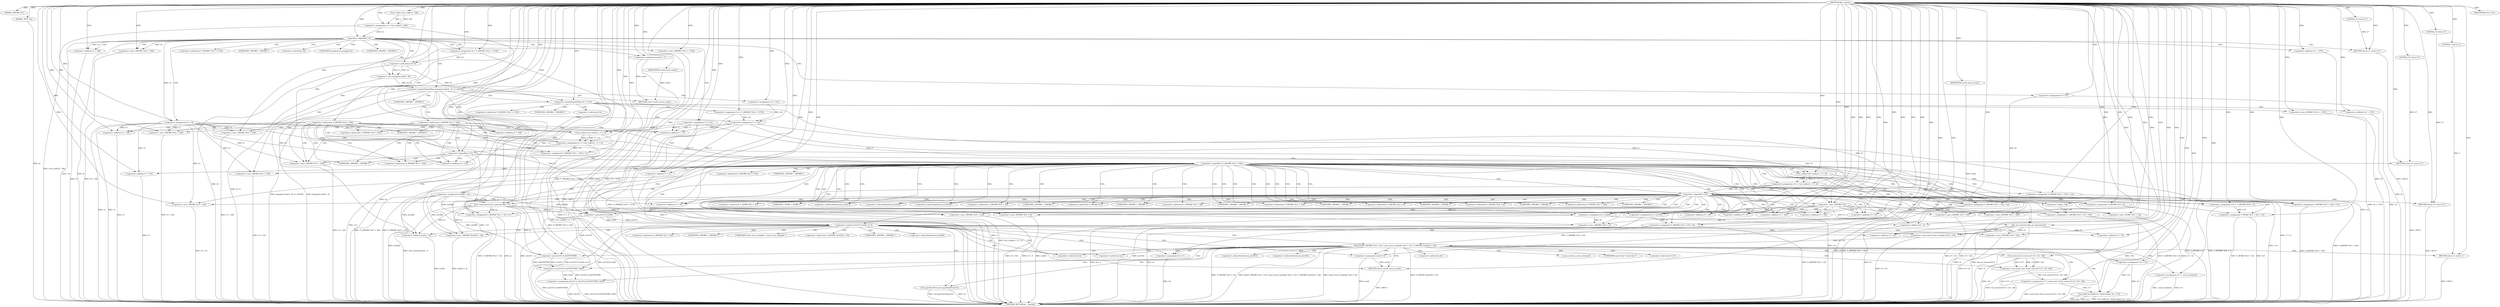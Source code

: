 digraph tftp_connect {  
"1000116" [label = "(METHOD,tftp_connect)" ]
"1000425" [label = "(METHOD_RETURN,int __fastcall)" ]
"1000117" [label = "(PARAM,_DWORD *a1)" ]
"1000118" [label = "(PARAM,_BYTE *a2)" ]
"1000135" [label = "(<operator>.assignment,v4 = Curl_ccalloc(1, 336))" ]
"1000137" [label = "(Curl_ccalloc,Curl_ccalloc(1, 336))" ]
"1000140" [label = "(<operator>.assignment,a1[188] = v4)" ]
"1000146" [label = "(<operator>.logicalNot,!v4)" ]
"1000148" [label = "(RETURN,return 27;,return 27;)" ]
"1000149" [label = "(LITERAL,27,return 27;)" ]
"1000150" [label = "(<operator>.assignment,v5 = v4)" ]
"1000153" [label = "(<operator>.assignment,v6 = *(_DWORD *)(*a1 + 1576))" ]
"1000156" [label = "(<operator>.cast,(_DWORD *)(*a1 + 1576))" ]
"1000158" [label = "(<operator>.addition,*a1 + 1576)" ]
"1000163" [label = "(IDENTIFIER,v6,if ( v6 ))" ]
"1000165" [label = "(<operator>.assignment,result = 71)" ]
"1000169" [label = "(<operator>.greaterEqualsThan,(unsigned int)(v6 - 8) >= 0xFFB1)" ]
"1000170" [label = "(<operator>.cast,(unsigned int)(v6 - 8))" ]
"1000172" [label = "(<operator>.subtraction,v6 - 8)" ]
"1000176" [label = "(RETURN,return result;,return result;)" ]
"1000177" [label = "(IDENTIFIER,result,return result;)" ]
"1000178" [label = "(<operator>.assignment,v12 = 512)" ]
"1000182" [label = "(<operator>.greaterEqualsThan,v6 >= 512)" ]
"1000185" [label = "(<operator>.assignment,v12 = *(_DWORD *)(*a1 + 1576))" ]
"1000188" [label = "(<operator>.cast,(_DWORD *)(*a1 + 1576))" ]
"1000190" [label = "(<operator>.addition,*a1 + 1576)" ]
"1000194" [label = "(<operator>.assignment,v7 = v12)" ]
"1000199" [label = "(<operator>.cast,(_DWORD *)(v5 + 328))" ]
"1000201" [label = "(<operator>.addition,v5 + 328)" ]
"1000207" [label = "(<operator>.assignment,v6 = 512)" ]
"1000210" [label = "(<operator>.assignment,v7 = 512)" ]
"1000215" [label = "(<operator>.cast,(_DWORD *)(v4 + 328))" ]
"1000217" [label = "(<operator>.addition,v4 + 328)" ]
"1000221" [label = "(<operator>.assignment,v13 = Curl_ccalloc(1, v7 + 4))" ]
"1000223" [label = "(Curl_ccalloc,Curl_ccalloc(1, v7 + 4))" ]
"1000225" [label = "(<operator>.addition,v7 + 4)" ]
"1000228" [label = "(<operator>.assignment,*(_DWORD *)(v5 + 328) = v13)" ]
"1000230" [label = "(<operator>.cast,(_DWORD *)(v5 + 328))" ]
"1000232" [label = "(<operator>.addition,v5 + 328)" ]
"1000237" [label = "(<operator>.logicalNot,!v13)" ]
"1000239" [label = "(RETURN,return 27;,return 27;)" ]
"1000240" [label = "(LITERAL,27,return 27;)" ]
"1000243" [label = "(<operator>.logicalNot,!*(_DWORD *)(v5 + 332))" ]
"1000245" [label = "(<operator>.cast,(_DWORD *)(v5 + 332))" ]
"1000247" [label = "(<operator>.addition,v5 + 332)" ]
"1000251" [label = "(<operator>.assignment,v14 = Curl_ccalloc(1, v7 + 4))" ]
"1000253" [label = "(Curl_ccalloc,Curl_ccalloc(1, v7 + 4))" ]
"1000255" [label = "(<operator>.addition,v7 + 4)" ]
"1000258" [label = "(<operator>.assignment,*(_DWORD *)(v5 + 332) = v14)" ]
"1000260" [label = "(<operator>.cast,(_DWORD *)(v5 + 332))" ]
"1000262" [label = "(<operator>.addition,v5 + 332)" ]
"1000267" [label = "(<operator>.logicalNot,!v14)" ]
"1000269" [label = "(RETURN,return 27;,return 27;)" ]
"1000270" [label = "(LITERAL,27,return 27;)" ]
"1000271" [label = "(Curl_conncontrol,Curl_conncontrol(a1, 1))" ]
"1000274" [label = "(<operator>.assignment,v8 = a1[20])" ]
"1000279" [label = "(<operator>.assignment,v9 = a1[105])" ]
"1000284" [label = "(<operator>.assignment,*(_DWORD *)(v5 + 16) = a1)" ]
"1000286" [label = "(<operator>.cast,(_DWORD *)(v5 + 16))" ]
"1000288" [label = "(<operator>.addition,v5 + 16)" ]
"1000292" [label = "(<operator>.assignment,*(_DWORD *)v5 = 0)" ]
"1000294" [label = "(<operator>.cast,(_DWORD *)v5)" ]
"1000298" [label = "(<operator>.assignment,*(_DWORD *)(v5 + 20) = v9)" ]
"1000300" [label = "(<operator>.cast,(_DWORD *)(v5 + 20))" ]
"1000302" [label = "(<operator>.addition,v5 + 20)" ]
"1000306" [label = "(<operator>.assignment,*(_DWORD *)(v5 + 324) = v6)" ]
"1000308" [label = "(<operator>.cast,(_DWORD *)(v5 + 324))" ]
"1000310" [label = "(<operator>.addition,v5 + 324)" ]
"1000314" [label = "(<operator>.assignment,*(_DWORD *)(v5 + 8) = -100)" ]
"1000316" [label = "(<operator>.cast,(_DWORD *)(v5 + 8))" ]
"1000318" [label = "(<operator>.addition,v5 + 8)" ]
"1000321" [label = "(<operator>.minus,-100)" ]
"1000323" [label = "(<operator>.assignment,v10 = *(_DWORD *)(v8 + 4))" ]
"1000326" [label = "(<operator>.cast,(_DWORD *)(v8 + 4))" ]
"1000328" [label = "(<operator>.addition,v8 + 4)" ]
"1000331" [label = "(<operator>.assignment,*(_DWORD *)(v5 + 320) = 512)" ]
"1000333" [label = "(<operator>.cast,(_DWORD *)(v5 + 320))" ]
"1000335" [label = "(<operator>.addition,v5 + 320)" ]
"1000339" [label = "(<operator>.assignment,*(_WORD *)(v5 + 52) = v10)" ]
"1000341" [label = "(<operator>.cast,(_WORD *)(v5 + 52))" ]
"1000343" [label = "(<operator>.addition,v5 + 52)" ]
"1000347" [label = "(tftp_set_timeouts,tftp_set_timeouts(v5))" ]
"1000350" [label = "(<operator>.equals,(a1[147] & 0x40) == 0)" ]
"1000351" [label = "(<operator>.and,a1[147] & 0x40)" ]
"1000359" [label = "(bind,bind(*(_DWORD *)(v5 + 20), (const struct sockaddr *)(v5 + 52), *(_DWORD *)(a1[20] + 16)))" ]
"1000361" [label = "(<operator>.cast,(_DWORD *)(v5 + 20))" ]
"1000363" [label = "(<operator>.addition,v5 + 20)" ]
"1000366" [label = "(<operator>.cast,(const struct sockaddr *)(v5 + 52))" ]
"1000368" [label = "(<operator>.addition,v5 + 52)" ]
"1000372" [label = "(<operator>.cast,(_DWORD *)(a1[20] + 16))" ]
"1000374" [label = "(<operator>.addition,a1[20] + 16)" ]
"1000380" [label = "(<operator>.assignment,v16 = *a1)" ]
"1000384" [label = "(<operator>.assignment,v15 = _errno_location())" ]
"1000387" [label = "(<operator>.assignment,v17 = (const char *)Curl_strerror(*v15, v18, 128))" ]
"1000389" [label = "(<operator>.cast,(const char *)Curl_strerror(*v15, v18, 128))" ]
"1000391" [label = "(Curl_strerror,Curl_strerror(*v15, v18, 128))" ]
"1000396" [label = "(Curl_failf,Curl_failf(v16, \"bind() failed; %s\", v17))" ]
"1000400" [label = "(RETURN,return 7;,return 7;)" ]
"1000401" [label = "(LITERAL,7,return 7;)" ]
"1000402" [label = "(<operator>.assignment,a1[147] = a1[147] & 0xFFFFFFBF | 0x40)" ]
"1000406" [label = "(<operator>.or,a1[147] & 0xFFFFFFBF | 0x40)" ]
"1000407" [label = "(<operator>.and,a1[147] & 0xFFFFFFBF)" ]
"1000413" [label = "(Curl_pgrsStartNow,Curl_pgrsStartNow(*a1))" ]
"1000416" [label = "(<operator>.assignment,result = 0)" ]
"1000419" [label = "(<operator>.assignment,*a2 = 1)" ]
"1000423" [label = "(RETURN,return result;,return result;)" ]
"1000424" [label = "(IDENTIFIER,result,return result;)" ]
"1000155" [label = "(<operator>.indirection,*(_DWORD *)(*a1 + 1576))" ]
"1000157" [label = "(UNKNOWN,_DWORD *,_DWORD *)" ]
"1000159" [label = "(<operator>.indirection,*a1)" ]
"1000171" [label = "(UNKNOWN,unsigned int,unsigned int)" ]
"1000187" [label = "(<operator>.indirection,*(_DWORD *)(*a1 + 1576))" ]
"1000189" [label = "(UNKNOWN,_DWORD *,_DWORD *)" ]
"1000191" [label = "(<operator>.indirection,*a1)" ]
"1000198" [label = "(<operator>.indirection,*(_DWORD *)(v5 + 328))" ]
"1000200" [label = "(UNKNOWN,_DWORD *,_DWORD *)" ]
"1000214" [label = "(<operator>.indirection,*(_DWORD *)(v4 + 328))" ]
"1000216" [label = "(UNKNOWN,_DWORD *,_DWORD *)" ]
"1000229" [label = "(<operator>.indirection,*(_DWORD *)(v5 + 328))" ]
"1000231" [label = "(UNKNOWN,_DWORD *,_DWORD *)" ]
"1000244" [label = "(<operator>.indirection,*(_DWORD *)(v5 + 332))" ]
"1000246" [label = "(UNKNOWN,_DWORD *,_DWORD *)" ]
"1000259" [label = "(<operator>.indirection,*(_DWORD *)(v5 + 332))" ]
"1000261" [label = "(UNKNOWN,_DWORD *,_DWORD *)" ]
"1000276" [label = "(<operator>.indirectIndexAccess,a1[20])" ]
"1000281" [label = "(<operator>.indirectIndexAccess,a1[105])" ]
"1000285" [label = "(<operator>.indirection,*(_DWORD *)(v5 + 16))" ]
"1000287" [label = "(UNKNOWN,_DWORD *,_DWORD *)" ]
"1000293" [label = "(<operator>.indirection,*(_DWORD *)v5)" ]
"1000295" [label = "(UNKNOWN,_DWORD *,_DWORD *)" ]
"1000299" [label = "(<operator>.indirection,*(_DWORD *)(v5 + 20))" ]
"1000301" [label = "(UNKNOWN,_DWORD *,_DWORD *)" ]
"1000307" [label = "(<operator>.indirection,*(_DWORD *)(v5 + 324))" ]
"1000309" [label = "(UNKNOWN,_DWORD *,_DWORD *)" ]
"1000315" [label = "(<operator>.indirection,*(_DWORD *)(v5 + 8))" ]
"1000317" [label = "(UNKNOWN,_DWORD *,_DWORD *)" ]
"1000325" [label = "(<operator>.indirection,*(_DWORD *)(v8 + 4))" ]
"1000327" [label = "(UNKNOWN,_DWORD *,_DWORD *)" ]
"1000332" [label = "(<operator>.indirection,*(_DWORD *)(v5 + 320))" ]
"1000334" [label = "(UNKNOWN,_DWORD *,_DWORD *)" ]
"1000340" [label = "(<operator>.indirection,*(_WORD *)(v5 + 52))" ]
"1000342" [label = "(UNKNOWN,_WORD *,_WORD *)" ]
"1000352" [label = "(<operator>.indirectIndexAccess,a1[147])" ]
"1000360" [label = "(<operator>.indirection,*(_DWORD *)(v5 + 20))" ]
"1000362" [label = "(UNKNOWN,_DWORD *,_DWORD *)" ]
"1000367" [label = "(UNKNOWN,const struct sockaddr *,const struct sockaddr *)" ]
"1000371" [label = "(<operator>.indirection,*(_DWORD *)(a1[20] + 16))" ]
"1000373" [label = "(UNKNOWN,_DWORD *,_DWORD *)" ]
"1000375" [label = "(<operator>.indirectIndexAccess,a1[20])" ]
"1000382" [label = "(<operator>.indirection,*a1)" ]
"1000386" [label = "(_errno_location,_errno_location())" ]
"1000390" [label = "(UNKNOWN,const char *,const char *)" ]
"1000392" [label = "(<operator>.indirection,*v15)" ]
"1000403" [label = "(<operator>.indirectIndexAccess,a1[147])" ]
"1000408" [label = "(<operator>.indirectIndexAccess,a1[147])" ]
"1000414" [label = "(<operator>.indirection,*a1)" ]
"1000420" [label = "(<operator>.indirection,*a2)" ]
  "1000148" -> "1000425"  [ label = "DDG: <RET>"] 
  "1000400" -> "1000425"  [ label = "DDG: <RET>"] 
  "1000423" -> "1000425"  [ label = "DDG: <RET>"] 
  "1000239" -> "1000425"  [ label = "DDG: <RET>"] 
  "1000269" -> "1000425"  [ label = "DDG: <RET>"] 
  "1000243" -> "1000425"  [ label = "DDG: !*(_DWORD *)(v5 + 332)"] 
  "1000267" -> "1000425"  [ label = "DDG: !v14"] 
  "1000217" -> "1000425"  [ label = "DDG: v4"] 
  "1000372" -> "1000425"  [ label = "DDG: a1[20] + 16"] 
  "1000391" -> "1000425"  [ label = "DDG: v18"] 
  "1000347" -> "1000425"  [ label = "DDG: v5"] 
  "1000190" -> "1000425"  [ label = "DDG: *a1"] 
  "1000387" -> "1000425"  [ label = "DDG: (const char *)Curl_strerror(*v15, v18, 128)"] 
  "1000406" -> "1000425"  [ label = "DDG: a1[147] & 0xFFFFFFBF"] 
  "1000333" -> "1000425"  [ label = "DDG: v5 + 320"] 
  "1000306" -> "1000425"  [ label = "DDG: *(_DWORD *)(v5 + 324)"] 
  "1000351" -> "1000425"  [ label = "DDG: a1[147]"] 
  "1000221" -> "1000425"  [ label = "DDG: Curl_ccalloc(1, v7 + 4)"] 
  "1000323" -> "1000425"  [ label = "DDG: *(_DWORD *)(v8 + 4)"] 
  "1000165" -> "1000425"  [ label = "DDG: result"] 
  "1000243" -> "1000425"  [ label = "DDG: *(_DWORD *)(v5 + 332)"] 
  "1000419" -> "1000425"  [ label = "DDG: *a2"] 
  "1000258" -> "1000425"  [ label = "DDG: *(_DWORD *)(v5 + 332)"] 
  "1000314" -> "1000425"  [ label = "DDG: -100"] 
  "1000232" -> "1000425"  [ label = "DDG: v5"] 
  "1000118" -> "1000425"  [ label = "DDG: a2"] 
  "1000416" -> "1000425"  [ label = "DDG: result"] 
  "1000350" -> "1000425"  [ label = "DDG: a1[147] & 0x40"] 
  "1000210" -> "1000425"  [ label = "DDG: v7"] 
  "1000306" -> "1000425"  [ label = "DDG: v6"] 
  "1000215" -> "1000425"  [ label = "DDG: v4 + 328"] 
  "1000368" -> "1000425"  [ label = "DDG: v5"] 
  "1000391" -> "1000425"  [ label = "DDG: *v15"] 
  "1000228" -> "1000425"  [ label = "DDG: *(_DWORD *)(v5 + 328)"] 
  "1000150" -> "1000425"  [ label = "DDG: v4"] 
  "1000402" -> "1000425"  [ label = "DDG: a1[147] & 0xFFFFFFBF | 0x40"] 
  "1000255" -> "1000425"  [ label = "DDG: v7"] 
  "1000380" -> "1000425"  [ label = "DDG: *a1"] 
  "1000135" -> "1000425"  [ label = "DDG: Curl_ccalloc(1, 336)"] 
  "1000389" -> "1000425"  [ label = "DDG: Curl_strerror(*v15, v18, 128)"] 
  "1000225" -> "1000425"  [ label = "DDG: v7"] 
  "1000300" -> "1000425"  [ label = "DDG: v5 + 20"] 
  "1000267" -> "1000425"  [ label = "DDG: v14"] 
  "1000182" -> "1000425"  [ label = "DDG: v6"] 
  "1000366" -> "1000425"  [ label = "DDG: v5 + 52"] 
  "1000182" -> "1000425"  [ label = "DDG: v6 >= 512"] 
  "1000251" -> "1000425"  [ label = "DDG: Curl_ccalloc(1, v7 + 4)"] 
  "1000153" -> "1000425"  [ label = "DDG: *(_DWORD *)(*a1 + 1576)"] 
  "1000308" -> "1000425"  [ label = "DDG: v5 + 324"] 
  "1000146" -> "1000425"  [ label = "DDG: v4"] 
  "1000156" -> "1000425"  [ label = "DDG: *a1 + 1576"] 
  "1000245" -> "1000425"  [ label = "DDG: v5 + 332"] 
  "1000188" -> "1000425"  [ label = "DDG: *a1 + 1576"] 
  "1000402" -> "1000425"  [ label = "DDG: a1[147]"] 
  "1000384" -> "1000425"  [ label = "DDG: v15"] 
  "1000237" -> "1000425"  [ label = "DDG: !v13"] 
  "1000271" -> "1000425"  [ label = "DDG: Curl_conncontrol(a1, 1)"] 
  "1000262" -> "1000425"  [ label = "DDG: v5"] 
  "1000350" -> "1000425"  [ label = "DDG: (a1[147] & 0x40) == 0"] 
  "1000339" -> "1000425"  [ label = "DDG: v10"] 
  "1000292" -> "1000425"  [ label = "DDG: *(_DWORD *)v5"] 
  "1000230" -> "1000425"  [ label = "DDG: v5 + 328"] 
  "1000253" -> "1000425"  [ label = "DDG: v7 + 4"] 
  "1000359" -> "1000425"  [ label = "DDG: bind(*(_DWORD *)(v5 + 20), (const struct sockaddr *)(v5 + 52), *(_DWORD *)(a1[20] + 16))"] 
  "1000158" -> "1000425"  [ label = "DDG: *a1"] 
  "1000286" -> "1000425"  [ label = "DDG: v5 + 16"] 
  "1000341" -> "1000425"  [ label = "DDG: v5 + 52"] 
  "1000223" -> "1000425"  [ label = "DDG: v7 + 4"] 
  "1000169" -> "1000425"  [ label = "DDG: (unsigned int)(v6 - 8)"] 
  "1000284" -> "1000425"  [ label = "DDG: a1"] 
  "1000359" -> "1000425"  [ label = "DDG: (const struct sockaddr *)(v5 + 52)"] 
  "1000331" -> "1000425"  [ label = "DDG: *(_DWORD *)(v5 + 320)"] 
  "1000314" -> "1000425"  [ label = "DDG: *(_DWORD *)(v5 + 8)"] 
  "1000207" -> "1000425"  [ label = "DDG: v6"] 
  "1000279" -> "1000425"  [ label = "DDG: a1[105]"] 
  "1000140" -> "1000425"  [ label = "DDG: a1[188]"] 
  "1000199" -> "1000425"  [ label = "DDG: v5 + 328"] 
  "1000326" -> "1000425"  [ label = "DDG: v8 + 4"] 
  "1000185" -> "1000425"  [ label = "DDG: *(_DWORD *)(*a1 + 1576)"] 
  "1000328" -> "1000425"  [ label = "DDG: v8"] 
  "1000396" -> "1000425"  [ label = "DDG: Curl_failf(v16, \"bind() failed; %s\", v17)"] 
  "1000194" -> "1000425"  [ label = "DDG: v12"] 
  "1000298" -> "1000425"  [ label = "DDG: *(_DWORD *)(v5 + 20)"] 
  "1000169" -> "1000425"  [ label = "DDG: (unsigned int)(v6 - 8) >= 0xFFB1"] 
  "1000374" -> "1000425"  [ label = "DDG: a1[20]"] 
  "1000347" -> "1000425"  [ label = "DDG: tftp_set_timeouts(v5)"] 
  "1000361" -> "1000425"  [ label = "DDG: v5 + 20"] 
  "1000396" -> "1000425"  [ label = "DDG: v16"] 
  "1000237" -> "1000425"  [ label = "DDG: v13"] 
  "1000298" -> "1000425"  [ label = "DDG: v9"] 
  "1000172" -> "1000425"  [ label = "DDG: v6"] 
  "1000396" -> "1000425"  [ label = "DDG: v17"] 
  "1000339" -> "1000425"  [ label = "DDG: *(_WORD *)(v5 + 52)"] 
  "1000194" -> "1000425"  [ label = "DDG: v7"] 
  "1000316" -> "1000425"  [ label = "DDG: v5 + 8"] 
  "1000413" -> "1000425"  [ label = "DDG: Curl_pgrsStartNow(*a1)"] 
  "1000260" -> "1000425"  [ label = "DDG: v5 + 332"] 
  "1000274" -> "1000425"  [ label = "DDG: a1[20]"] 
  "1000170" -> "1000425"  [ label = "DDG: v6 - 8"] 
  "1000146" -> "1000425"  [ label = "DDG: !v4"] 
  "1000359" -> "1000425"  [ label = "DDG: *(_DWORD *)(a1[20] + 16)"] 
  "1000384" -> "1000425"  [ label = "DDG: _errno_location()"] 
  "1000284" -> "1000425"  [ label = "DDG: *(_DWORD *)(v5 + 16)"] 
  "1000150" -> "1000425"  [ label = "DDG: v5"] 
  "1000413" -> "1000425"  [ label = "DDG: *a1"] 
  "1000359" -> "1000425"  [ label = "DDG: *(_DWORD *)(v5 + 20)"] 
  "1000176" -> "1000425"  [ label = "DDG: <RET>"] 
  "1000116" -> "1000117"  [ label = "DDG: "] 
  "1000116" -> "1000118"  [ label = "DDG: "] 
  "1000137" -> "1000135"  [ label = "DDG: 1"] 
  "1000137" -> "1000135"  [ label = "DDG: 336"] 
  "1000116" -> "1000135"  [ label = "DDG: "] 
  "1000116" -> "1000137"  [ label = "DDG: "] 
  "1000135" -> "1000140"  [ label = "DDG: v4"] 
  "1000116" -> "1000140"  [ label = "DDG: "] 
  "1000116" -> "1000146"  [ label = "DDG: "] 
  "1000135" -> "1000146"  [ label = "DDG: v4"] 
  "1000149" -> "1000148"  [ label = "DDG: 27"] 
  "1000116" -> "1000148"  [ label = "DDG: "] 
  "1000116" -> "1000149"  [ label = "DDG: "] 
  "1000146" -> "1000150"  [ label = "DDG: v4"] 
  "1000116" -> "1000150"  [ label = "DDG: "] 
  "1000116" -> "1000153"  [ label = "DDG: "] 
  "1000116" -> "1000156"  [ label = "DDG: "] 
  "1000116" -> "1000158"  [ label = "DDG: "] 
  "1000116" -> "1000163"  [ label = "DDG: "] 
  "1000116" -> "1000165"  [ label = "DDG: "] 
  "1000170" -> "1000169"  [ label = "DDG: v6 - 8"] 
  "1000172" -> "1000170"  [ label = "DDG: v6"] 
  "1000172" -> "1000170"  [ label = "DDG: 8"] 
  "1000153" -> "1000172"  [ label = "DDG: v6"] 
  "1000116" -> "1000172"  [ label = "DDG: "] 
  "1000116" -> "1000169"  [ label = "DDG: "] 
  "1000177" -> "1000176"  [ label = "DDG: result"] 
  "1000165" -> "1000176"  [ label = "DDG: result"] 
  "1000116" -> "1000177"  [ label = "DDG: "] 
  "1000116" -> "1000178"  [ label = "DDG: "] 
  "1000172" -> "1000182"  [ label = "DDG: v6"] 
  "1000116" -> "1000182"  [ label = "DDG: "] 
  "1000116" -> "1000185"  [ label = "DDG: "] 
  "1000116" -> "1000188"  [ label = "DDG: "] 
  "1000116" -> "1000190"  [ label = "DDG: "] 
  "1000178" -> "1000194"  [ label = "DDG: v12"] 
  "1000185" -> "1000194"  [ label = "DDG: v12"] 
  "1000116" -> "1000194"  [ label = "DDG: "] 
  "1000150" -> "1000199"  [ label = "DDG: v5"] 
  "1000116" -> "1000199"  [ label = "DDG: "] 
  "1000150" -> "1000201"  [ label = "DDG: v5"] 
  "1000116" -> "1000201"  [ label = "DDG: "] 
  "1000116" -> "1000207"  [ label = "DDG: "] 
  "1000116" -> "1000210"  [ label = "DDG: "] 
  "1000116" -> "1000215"  [ label = "DDG: "] 
  "1000146" -> "1000215"  [ label = "DDG: v4"] 
  "1000116" -> "1000217"  [ label = "DDG: "] 
  "1000146" -> "1000217"  [ label = "DDG: v4"] 
  "1000223" -> "1000221"  [ label = "DDG: 1"] 
  "1000223" -> "1000221"  [ label = "DDG: v7 + 4"] 
  "1000116" -> "1000221"  [ label = "DDG: "] 
  "1000116" -> "1000223"  [ label = "DDG: "] 
  "1000210" -> "1000223"  [ label = "DDG: v7"] 
  "1000194" -> "1000223"  [ label = "DDG: v7"] 
  "1000210" -> "1000225"  [ label = "DDG: v7"] 
  "1000194" -> "1000225"  [ label = "DDG: v7"] 
  "1000116" -> "1000225"  [ label = "DDG: "] 
  "1000221" -> "1000228"  [ label = "DDG: v13"] 
  "1000116" -> "1000228"  [ label = "DDG: "] 
  "1000150" -> "1000230"  [ label = "DDG: v5"] 
  "1000116" -> "1000230"  [ label = "DDG: "] 
  "1000150" -> "1000232"  [ label = "DDG: v5"] 
  "1000116" -> "1000232"  [ label = "DDG: "] 
  "1000116" -> "1000237"  [ label = "DDG: "] 
  "1000221" -> "1000237"  [ label = "DDG: v13"] 
  "1000240" -> "1000239"  [ label = "DDG: 27"] 
  "1000116" -> "1000239"  [ label = "DDG: "] 
  "1000116" -> "1000240"  [ label = "DDG: "] 
  "1000150" -> "1000245"  [ label = "DDG: v5"] 
  "1000116" -> "1000245"  [ label = "DDG: "] 
  "1000150" -> "1000247"  [ label = "DDG: v5"] 
  "1000116" -> "1000247"  [ label = "DDG: "] 
  "1000253" -> "1000251"  [ label = "DDG: 1"] 
  "1000253" -> "1000251"  [ label = "DDG: v7 + 4"] 
  "1000116" -> "1000251"  [ label = "DDG: "] 
  "1000116" -> "1000253"  [ label = "DDG: "] 
  "1000210" -> "1000253"  [ label = "DDG: v7"] 
  "1000194" -> "1000253"  [ label = "DDG: v7"] 
  "1000210" -> "1000255"  [ label = "DDG: v7"] 
  "1000194" -> "1000255"  [ label = "DDG: v7"] 
  "1000116" -> "1000255"  [ label = "DDG: "] 
  "1000251" -> "1000258"  [ label = "DDG: v14"] 
  "1000116" -> "1000258"  [ label = "DDG: "] 
  "1000116" -> "1000260"  [ label = "DDG: "] 
  "1000150" -> "1000260"  [ label = "DDG: v5"] 
  "1000116" -> "1000262"  [ label = "DDG: "] 
  "1000150" -> "1000262"  [ label = "DDG: v5"] 
  "1000116" -> "1000267"  [ label = "DDG: "] 
  "1000251" -> "1000267"  [ label = "DDG: v14"] 
  "1000270" -> "1000269"  [ label = "DDG: 27"] 
  "1000116" -> "1000269"  [ label = "DDG: "] 
  "1000116" -> "1000270"  [ label = "DDG: "] 
  "1000140" -> "1000271"  [ label = "DDG: a1[188]"] 
  "1000116" -> "1000271"  [ label = "DDG: "] 
  "1000271" -> "1000274"  [ label = "DDG: a1"] 
  "1000116" -> "1000274"  [ label = "DDG: "] 
  "1000271" -> "1000279"  [ label = "DDG: a1"] 
  "1000116" -> "1000279"  [ label = "DDG: "] 
  "1000271" -> "1000284"  [ label = "DDG: a1"] 
  "1000140" -> "1000284"  [ label = "DDG: a1[188]"] 
  "1000116" -> "1000284"  [ label = "DDG: "] 
  "1000116" -> "1000286"  [ label = "DDG: "] 
  "1000150" -> "1000286"  [ label = "DDG: v5"] 
  "1000116" -> "1000288"  [ label = "DDG: "] 
  "1000150" -> "1000288"  [ label = "DDG: v5"] 
  "1000116" -> "1000292"  [ label = "DDG: "] 
  "1000116" -> "1000294"  [ label = "DDG: "] 
  "1000150" -> "1000294"  [ label = "DDG: v5"] 
  "1000279" -> "1000298"  [ label = "DDG: v9"] 
  "1000116" -> "1000298"  [ label = "DDG: "] 
  "1000294" -> "1000300"  [ label = "DDG: v5"] 
  "1000116" -> "1000300"  [ label = "DDG: "] 
  "1000294" -> "1000302"  [ label = "DDG: v5"] 
  "1000116" -> "1000302"  [ label = "DDG: "] 
  "1000182" -> "1000306"  [ label = "DDG: v6"] 
  "1000207" -> "1000306"  [ label = "DDG: v6"] 
  "1000116" -> "1000306"  [ label = "DDG: "] 
  "1000116" -> "1000308"  [ label = "DDG: "] 
  "1000294" -> "1000308"  [ label = "DDG: v5"] 
  "1000116" -> "1000310"  [ label = "DDG: "] 
  "1000294" -> "1000310"  [ label = "DDG: v5"] 
  "1000321" -> "1000314"  [ label = "DDG: 100"] 
  "1000116" -> "1000316"  [ label = "DDG: "] 
  "1000294" -> "1000316"  [ label = "DDG: v5"] 
  "1000116" -> "1000318"  [ label = "DDG: "] 
  "1000294" -> "1000318"  [ label = "DDG: v5"] 
  "1000116" -> "1000321"  [ label = "DDG: "] 
  "1000116" -> "1000323"  [ label = "DDG: "] 
  "1000274" -> "1000326"  [ label = "DDG: v8"] 
  "1000116" -> "1000326"  [ label = "DDG: "] 
  "1000274" -> "1000328"  [ label = "DDG: v8"] 
  "1000116" -> "1000328"  [ label = "DDG: "] 
  "1000116" -> "1000331"  [ label = "DDG: "] 
  "1000116" -> "1000333"  [ label = "DDG: "] 
  "1000294" -> "1000333"  [ label = "DDG: v5"] 
  "1000116" -> "1000335"  [ label = "DDG: "] 
  "1000294" -> "1000335"  [ label = "DDG: v5"] 
  "1000323" -> "1000339"  [ label = "DDG: v10"] 
  "1000116" -> "1000339"  [ label = "DDG: "] 
  "1000116" -> "1000341"  [ label = "DDG: "] 
  "1000294" -> "1000341"  [ label = "DDG: v5"] 
  "1000116" -> "1000343"  [ label = "DDG: "] 
  "1000294" -> "1000343"  [ label = "DDG: v5"] 
  "1000116" -> "1000347"  [ label = "DDG: "] 
  "1000294" -> "1000347"  [ label = "DDG: v5"] 
  "1000351" -> "1000350"  [ label = "DDG: a1[147]"] 
  "1000351" -> "1000350"  [ label = "DDG: 0x40"] 
  "1000271" -> "1000351"  [ label = "DDG: a1"] 
  "1000140" -> "1000351"  [ label = "DDG: a1[188]"] 
  "1000116" -> "1000351"  [ label = "DDG: "] 
  "1000116" -> "1000350"  [ label = "DDG: "] 
  "1000298" -> "1000359"  [ label = "DDG: *(_DWORD *)(v5 + 20)"] 
  "1000347" -> "1000361"  [ label = "DDG: v5"] 
  "1000116" -> "1000361"  [ label = "DDG: "] 
  "1000347" -> "1000363"  [ label = "DDG: v5"] 
  "1000116" -> "1000363"  [ label = "DDG: "] 
  "1000366" -> "1000359"  [ label = "DDG: v5 + 52"] 
  "1000116" -> "1000366"  [ label = "DDG: "] 
  "1000347" -> "1000366"  [ label = "DDG: v5"] 
  "1000116" -> "1000368"  [ label = "DDG: "] 
  "1000347" -> "1000368"  [ label = "DDG: v5"] 
  "1000271" -> "1000372"  [ label = "DDG: a1"] 
  "1000140" -> "1000372"  [ label = "DDG: a1[188]"] 
  "1000116" -> "1000372"  [ label = "DDG: "] 
  "1000271" -> "1000374"  [ label = "DDG: a1"] 
  "1000140" -> "1000374"  [ label = "DDG: a1[188]"] 
  "1000116" -> "1000374"  [ label = "DDG: "] 
  "1000116" -> "1000380"  [ label = "DDG: "] 
  "1000116" -> "1000384"  [ label = "DDG: "] 
  "1000389" -> "1000387"  [ label = "DDG: Curl_strerror(*v15, v18, 128)"] 
  "1000116" -> "1000387"  [ label = "DDG: "] 
  "1000391" -> "1000389"  [ label = "DDG: *v15"] 
  "1000391" -> "1000389"  [ label = "DDG: v18"] 
  "1000391" -> "1000389"  [ label = "DDG: 128"] 
  "1000116" -> "1000391"  [ label = "DDG: "] 
  "1000380" -> "1000396"  [ label = "DDG: v16"] 
  "1000116" -> "1000396"  [ label = "DDG: "] 
  "1000387" -> "1000396"  [ label = "DDG: v17"] 
  "1000401" -> "1000400"  [ label = "DDG: 7"] 
  "1000116" -> "1000400"  [ label = "DDG: "] 
  "1000116" -> "1000401"  [ label = "DDG: "] 
  "1000406" -> "1000402"  [ label = "DDG: a1[147] & 0xFFFFFFBF"] 
  "1000406" -> "1000402"  [ label = "DDG: 0x40"] 
  "1000407" -> "1000406"  [ label = "DDG: a1[147]"] 
  "1000407" -> "1000406"  [ label = "DDG: 0xFFFFFFBF"] 
  "1000351" -> "1000407"  [ label = "DDG: a1[147]"] 
  "1000271" -> "1000407"  [ label = "DDG: a1"] 
  "1000140" -> "1000407"  [ label = "DDG: a1[188]"] 
  "1000116" -> "1000407"  [ label = "DDG: "] 
  "1000116" -> "1000406"  [ label = "DDG: "] 
  "1000116" -> "1000416"  [ label = "DDG: "] 
  "1000116" -> "1000419"  [ label = "DDG: "] 
  "1000424" -> "1000423"  [ label = "DDG: result"] 
  "1000416" -> "1000423"  [ label = "DDG: result"] 
  "1000116" -> "1000424"  [ label = "DDG: "] 
  "1000146" -> "1000159"  [ label = "CDG: "] 
  "1000146" -> "1000158"  [ label = "CDG: "] 
  "1000146" -> "1000157"  [ label = "CDG: "] 
  "1000146" -> "1000156"  [ label = "CDG: "] 
  "1000146" -> "1000155"  [ label = "CDG: "] 
  "1000146" -> "1000153"  [ label = "CDG: "] 
  "1000146" -> "1000150"  [ label = "CDG: "] 
  "1000146" -> "1000148"  [ label = "CDG: "] 
  "1000146" -> "1000172"  [ label = "CDG: "] 
  "1000146" -> "1000171"  [ label = "CDG: "] 
  "1000146" -> "1000170"  [ label = "CDG: "] 
  "1000146" -> "1000169"  [ label = "CDG: "] 
  "1000146" -> "1000165"  [ label = "CDG: "] 
  "1000146" -> "1000207"  [ label = "CDG: "] 
  "1000146" -> "1000217"  [ label = "CDG: "] 
  "1000146" -> "1000216"  [ label = "CDG: "] 
  "1000146" -> "1000215"  [ label = "CDG: "] 
  "1000146" -> "1000214"  [ label = "CDG: "] 
  "1000146" -> "1000210"  [ label = "CDG: "] 
  "1000169" -> "1000176"  [ label = "CDG: "] 
  "1000169" -> "1000182"  [ label = "CDG: "] 
  "1000169" -> "1000178"  [ label = "CDG: "] 
  "1000169" -> "1000201"  [ label = "CDG: "] 
  "1000169" -> "1000200"  [ label = "CDG: "] 
  "1000169" -> "1000199"  [ label = "CDG: "] 
  "1000169" -> "1000198"  [ label = "CDG: "] 
  "1000169" -> "1000194"  [ label = "CDG: "] 
  "1000182" -> "1000191"  [ label = "CDG: "] 
  "1000182" -> "1000190"  [ label = "CDG: "] 
  "1000182" -> "1000189"  [ label = "CDG: "] 
  "1000182" -> "1000188"  [ label = "CDG: "] 
  "1000182" -> "1000187"  [ label = "CDG: "] 
  "1000182" -> "1000185"  [ label = "CDG: "] 
  "1000198" -> "1000223"  [ label = "CDG: "] 
  "1000198" -> "1000221"  [ label = "CDG: "] 
  "1000198" -> "1000237"  [ label = "CDG: "] 
  "1000198" -> "1000232"  [ label = "CDG: "] 
  "1000198" -> "1000231"  [ label = "CDG: "] 
  "1000198" -> "1000230"  [ label = "CDG: "] 
  "1000198" -> "1000229"  [ label = "CDG: "] 
  "1000198" -> "1000228"  [ label = "CDG: "] 
  "1000198" -> "1000225"  [ label = "CDG: "] 
  "1000198" -> "1000247"  [ label = "CDG: "] 
  "1000198" -> "1000246"  [ label = "CDG: "] 
  "1000198" -> "1000245"  [ label = "CDG: "] 
  "1000198" -> "1000244"  [ label = "CDG: "] 
  "1000198" -> "1000243"  [ label = "CDG: "] 
  "1000214" -> "1000223"  [ label = "CDG: "] 
  "1000214" -> "1000221"  [ label = "CDG: "] 
  "1000214" -> "1000237"  [ label = "CDG: "] 
  "1000214" -> "1000232"  [ label = "CDG: "] 
  "1000214" -> "1000231"  [ label = "CDG: "] 
  "1000214" -> "1000230"  [ label = "CDG: "] 
  "1000214" -> "1000229"  [ label = "CDG: "] 
  "1000214" -> "1000228"  [ label = "CDG: "] 
  "1000214" -> "1000225"  [ label = "CDG: "] 
  "1000214" -> "1000247"  [ label = "CDG: "] 
  "1000214" -> "1000246"  [ label = "CDG: "] 
  "1000214" -> "1000245"  [ label = "CDG: "] 
  "1000214" -> "1000244"  [ label = "CDG: "] 
  "1000214" -> "1000243"  [ label = "CDG: "] 
  "1000237" -> "1000239"  [ label = "CDG: "] 
  "1000237" -> "1000247"  [ label = "CDG: "] 
  "1000237" -> "1000246"  [ label = "CDG: "] 
  "1000237" -> "1000245"  [ label = "CDG: "] 
  "1000237" -> "1000244"  [ label = "CDG: "] 
  "1000237" -> "1000243"  [ label = "CDG: "] 
  "1000243" -> "1000255"  [ label = "CDG: "] 
  "1000243" -> "1000253"  [ label = "CDG: "] 
  "1000243" -> "1000251"  [ label = "CDG: "] 
  "1000243" -> "1000271"  [ label = "CDG: "] 
  "1000243" -> "1000267"  [ label = "CDG: "] 
  "1000243" -> "1000262"  [ label = "CDG: "] 
  "1000243" -> "1000261"  [ label = "CDG: "] 
  "1000243" -> "1000260"  [ label = "CDG: "] 
  "1000243" -> "1000259"  [ label = "CDG: "] 
  "1000243" -> "1000258"  [ label = "CDG: "] 
  "1000243" -> "1000288"  [ label = "CDG: "] 
  "1000243" -> "1000287"  [ label = "CDG: "] 
  "1000243" -> "1000286"  [ label = "CDG: "] 
  "1000243" -> "1000285"  [ label = "CDG: "] 
  "1000243" -> "1000284"  [ label = "CDG: "] 
  "1000243" -> "1000281"  [ label = "CDG: "] 
  "1000243" -> "1000279"  [ label = "CDG: "] 
  "1000243" -> "1000276"  [ label = "CDG: "] 
  "1000243" -> "1000274"  [ label = "CDG: "] 
  "1000243" -> "1000302"  [ label = "CDG: "] 
  "1000243" -> "1000301"  [ label = "CDG: "] 
  "1000243" -> "1000300"  [ label = "CDG: "] 
  "1000243" -> "1000299"  [ label = "CDG: "] 
  "1000243" -> "1000298"  [ label = "CDG: "] 
  "1000243" -> "1000295"  [ label = "CDG: "] 
  "1000243" -> "1000294"  [ label = "CDG: "] 
  "1000243" -> "1000293"  [ label = "CDG: "] 
  "1000243" -> "1000292"  [ label = "CDG: "] 
  "1000243" -> "1000318"  [ label = "CDG: "] 
  "1000243" -> "1000317"  [ label = "CDG: "] 
  "1000243" -> "1000316"  [ label = "CDG: "] 
  "1000243" -> "1000315"  [ label = "CDG: "] 
  "1000243" -> "1000314"  [ label = "CDG: "] 
  "1000243" -> "1000310"  [ label = "CDG: "] 
  "1000243" -> "1000309"  [ label = "CDG: "] 
  "1000243" -> "1000308"  [ label = "CDG: "] 
  "1000243" -> "1000307"  [ label = "CDG: "] 
  "1000243" -> "1000306"  [ label = "CDG: "] 
  "1000243" -> "1000335"  [ label = "CDG: "] 
  "1000243" -> "1000334"  [ label = "CDG: "] 
  "1000243" -> "1000333"  [ label = "CDG: "] 
  "1000243" -> "1000332"  [ label = "CDG: "] 
  "1000243" -> "1000331"  [ label = "CDG: "] 
  "1000243" -> "1000328"  [ label = "CDG: "] 
  "1000243" -> "1000327"  [ label = "CDG: "] 
  "1000243" -> "1000326"  [ label = "CDG: "] 
  "1000243" -> "1000325"  [ label = "CDG: "] 
  "1000243" -> "1000323"  [ label = "CDG: "] 
  "1000243" -> "1000321"  [ label = "CDG: "] 
  "1000243" -> "1000352"  [ label = "CDG: "] 
  "1000243" -> "1000351"  [ label = "CDG: "] 
  "1000243" -> "1000350"  [ label = "CDG: "] 
  "1000243" -> "1000347"  [ label = "CDG: "] 
  "1000243" -> "1000343"  [ label = "CDG: "] 
  "1000243" -> "1000342"  [ label = "CDG: "] 
  "1000243" -> "1000341"  [ label = "CDG: "] 
  "1000243" -> "1000340"  [ label = "CDG: "] 
  "1000243" -> "1000339"  [ label = "CDG: "] 
  "1000267" -> "1000271"  [ label = "CDG: "] 
  "1000267" -> "1000269"  [ label = "CDG: "] 
  "1000267" -> "1000288"  [ label = "CDG: "] 
  "1000267" -> "1000287"  [ label = "CDG: "] 
  "1000267" -> "1000286"  [ label = "CDG: "] 
  "1000267" -> "1000285"  [ label = "CDG: "] 
  "1000267" -> "1000284"  [ label = "CDG: "] 
  "1000267" -> "1000281"  [ label = "CDG: "] 
  "1000267" -> "1000279"  [ label = "CDG: "] 
  "1000267" -> "1000276"  [ label = "CDG: "] 
  "1000267" -> "1000274"  [ label = "CDG: "] 
  "1000267" -> "1000302"  [ label = "CDG: "] 
  "1000267" -> "1000301"  [ label = "CDG: "] 
  "1000267" -> "1000300"  [ label = "CDG: "] 
  "1000267" -> "1000299"  [ label = "CDG: "] 
  "1000267" -> "1000298"  [ label = "CDG: "] 
  "1000267" -> "1000295"  [ label = "CDG: "] 
  "1000267" -> "1000294"  [ label = "CDG: "] 
  "1000267" -> "1000293"  [ label = "CDG: "] 
  "1000267" -> "1000292"  [ label = "CDG: "] 
  "1000267" -> "1000318"  [ label = "CDG: "] 
  "1000267" -> "1000317"  [ label = "CDG: "] 
  "1000267" -> "1000316"  [ label = "CDG: "] 
  "1000267" -> "1000315"  [ label = "CDG: "] 
  "1000267" -> "1000314"  [ label = "CDG: "] 
  "1000267" -> "1000310"  [ label = "CDG: "] 
  "1000267" -> "1000309"  [ label = "CDG: "] 
  "1000267" -> "1000308"  [ label = "CDG: "] 
  "1000267" -> "1000307"  [ label = "CDG: "] 
  "1000267" -> "1000306"  [ label = "CDG: "] 
  "1000267" -> "1000335"  [ label = "CDG: "] 
  "1000267" -> "1000334"  [ label = "CDG: "] 
  "1000267" -> "1000333"  [ label = "CDG: "] 
  "1000267" -> "1000332"  [ label = "CDG: "] 
  "1000267" -> "1000331"  [ label = "CDG: "] 
  "1000267" -> "1000328"  [ label = "CDG: "] 
  "1000267" -> "1000327"  [ label = "CDG: "] 
  "1000267" -> "1000326"  [ label = "CDG: "] 
  "1000267" -> "1000325"  [ label = "CDG: "] 
  "1000267" -> "1000323"  [ label = "CDG: "] 
  "1000267" -> "1000321"  [ label = "CDG: "] 
  "1000267" -> "1000352"  [ label = "CDG: "] 
  "1000267" -> "1000351"  [ label = "CDG: "] 
  "1000267" -> "1000350"  [ label = "CDG: "] 
  "1000267" -> "1000347"  [ label = "CDG: "] 
  "1000267" -> "1000343"  [ label = "CDG: "] 
  "1000267" -> "1000342"  [ label = "CDG: "] 
  "1000267" -> "1000341"  [ label = "CDG: "] 
  "1000267" -> "1000340"  [ label = "CDG: "] 
  "1000267" -> "1000339"  [ label = "CDG: "] 
  "1000350" -> "1000423"  [ label = "CDG: "] 
  "1000350" -> "1000420"  [ label = "CDG: "] 
  "1000350" -> "1000419"  [ label = "CDG: "] 
  "1000350" -> "1000368"  [ label = "CDG: "] 
  "1000350" -> "1000367"  [ label = "CDG: "] 
  "1000350" -> "1000366"  [ label = "CDG: "] 
  "1000350" -> "1000363"  [ label = "CDG: "] 
  "1000350" -> "1000362"  [ label = "CDG: "] 
  "1000350" -> "1000361"  [ label = "CDG: "] 
  "1000350" -> "1000360"  [ label = "CDG: "] 
  "1000350" -> "1000359"  [ label = "CDG: "] 
  "1000350" -> "1000375"  [ label = "CDG: "] 
  "1000350" -> "1000374"  [ label = "CDG: "] 
  "1000350" -> "1000373"  [ label = "CDG: "] 
  "1000350" -> "1000372"  [ label = "CDG: "] 
  "1000350" -> "1000371"  [ label = "CDG: "] 
  "1000350" -> "1000416"  [ label = "CDG: "] 
  "1000350" -> "1000414"  [ label = "CDG: "] 
  "1000350" -> "1000413"  [ label = "CDG: "] 
  "1000359" -> "1000423"  [ label = "CDG: "] 
  "1000359" -> "1000420"  [ label = "CDG: "] 
  "1000359" -> "1000419"  [ label = "CDG: "] 
  "1000359" -> "1000384"  [ label = "CDG: "] 
  "1000359" -> "1000382"  [ label = "CDG: "] 
  "1000359" -> "1000380"  [ label = "CDG: "] 
  "1000359" -> "1000400"  [ label = "CDG: "] 
  "1000359" -> "1000396"  [ label = "CDG: "] 
  "1000359" -> "1000392"  [ label = "CDG: "] 
  "1000359" -> "1000391"  [ label = "CDG: "] 
  "1000359" -> "1000390"  [ label = "CDG: "] 
  "1000359" -> "1000389"  [ label = "CDG: "] 
  "1000359" -> "1000387"  [ label = "CDG: "] 
  "1000359" -> "1000386"  [ label = "CDG: "] 
  "1000359" -> "1000416"  [ label = "CDG: "] 
  "1000359" -> "1000414"  [ label = "CDG: "] 
  "1000359" -> "1000413"  [ label = "CDG: "] 
  "1000359" -> "1000408"  [ label = "CDG: "] 
  "1000359" -> "1000407"  [ label = "CDG: "] 
  "1000359" -> "1000406"  [ label = "CDG: "] 
  "1000359" -> "1000403"  [ label = "CDG: "] 
  "1000359" -> "1000402"  [ label = "CDG: "] 
}
